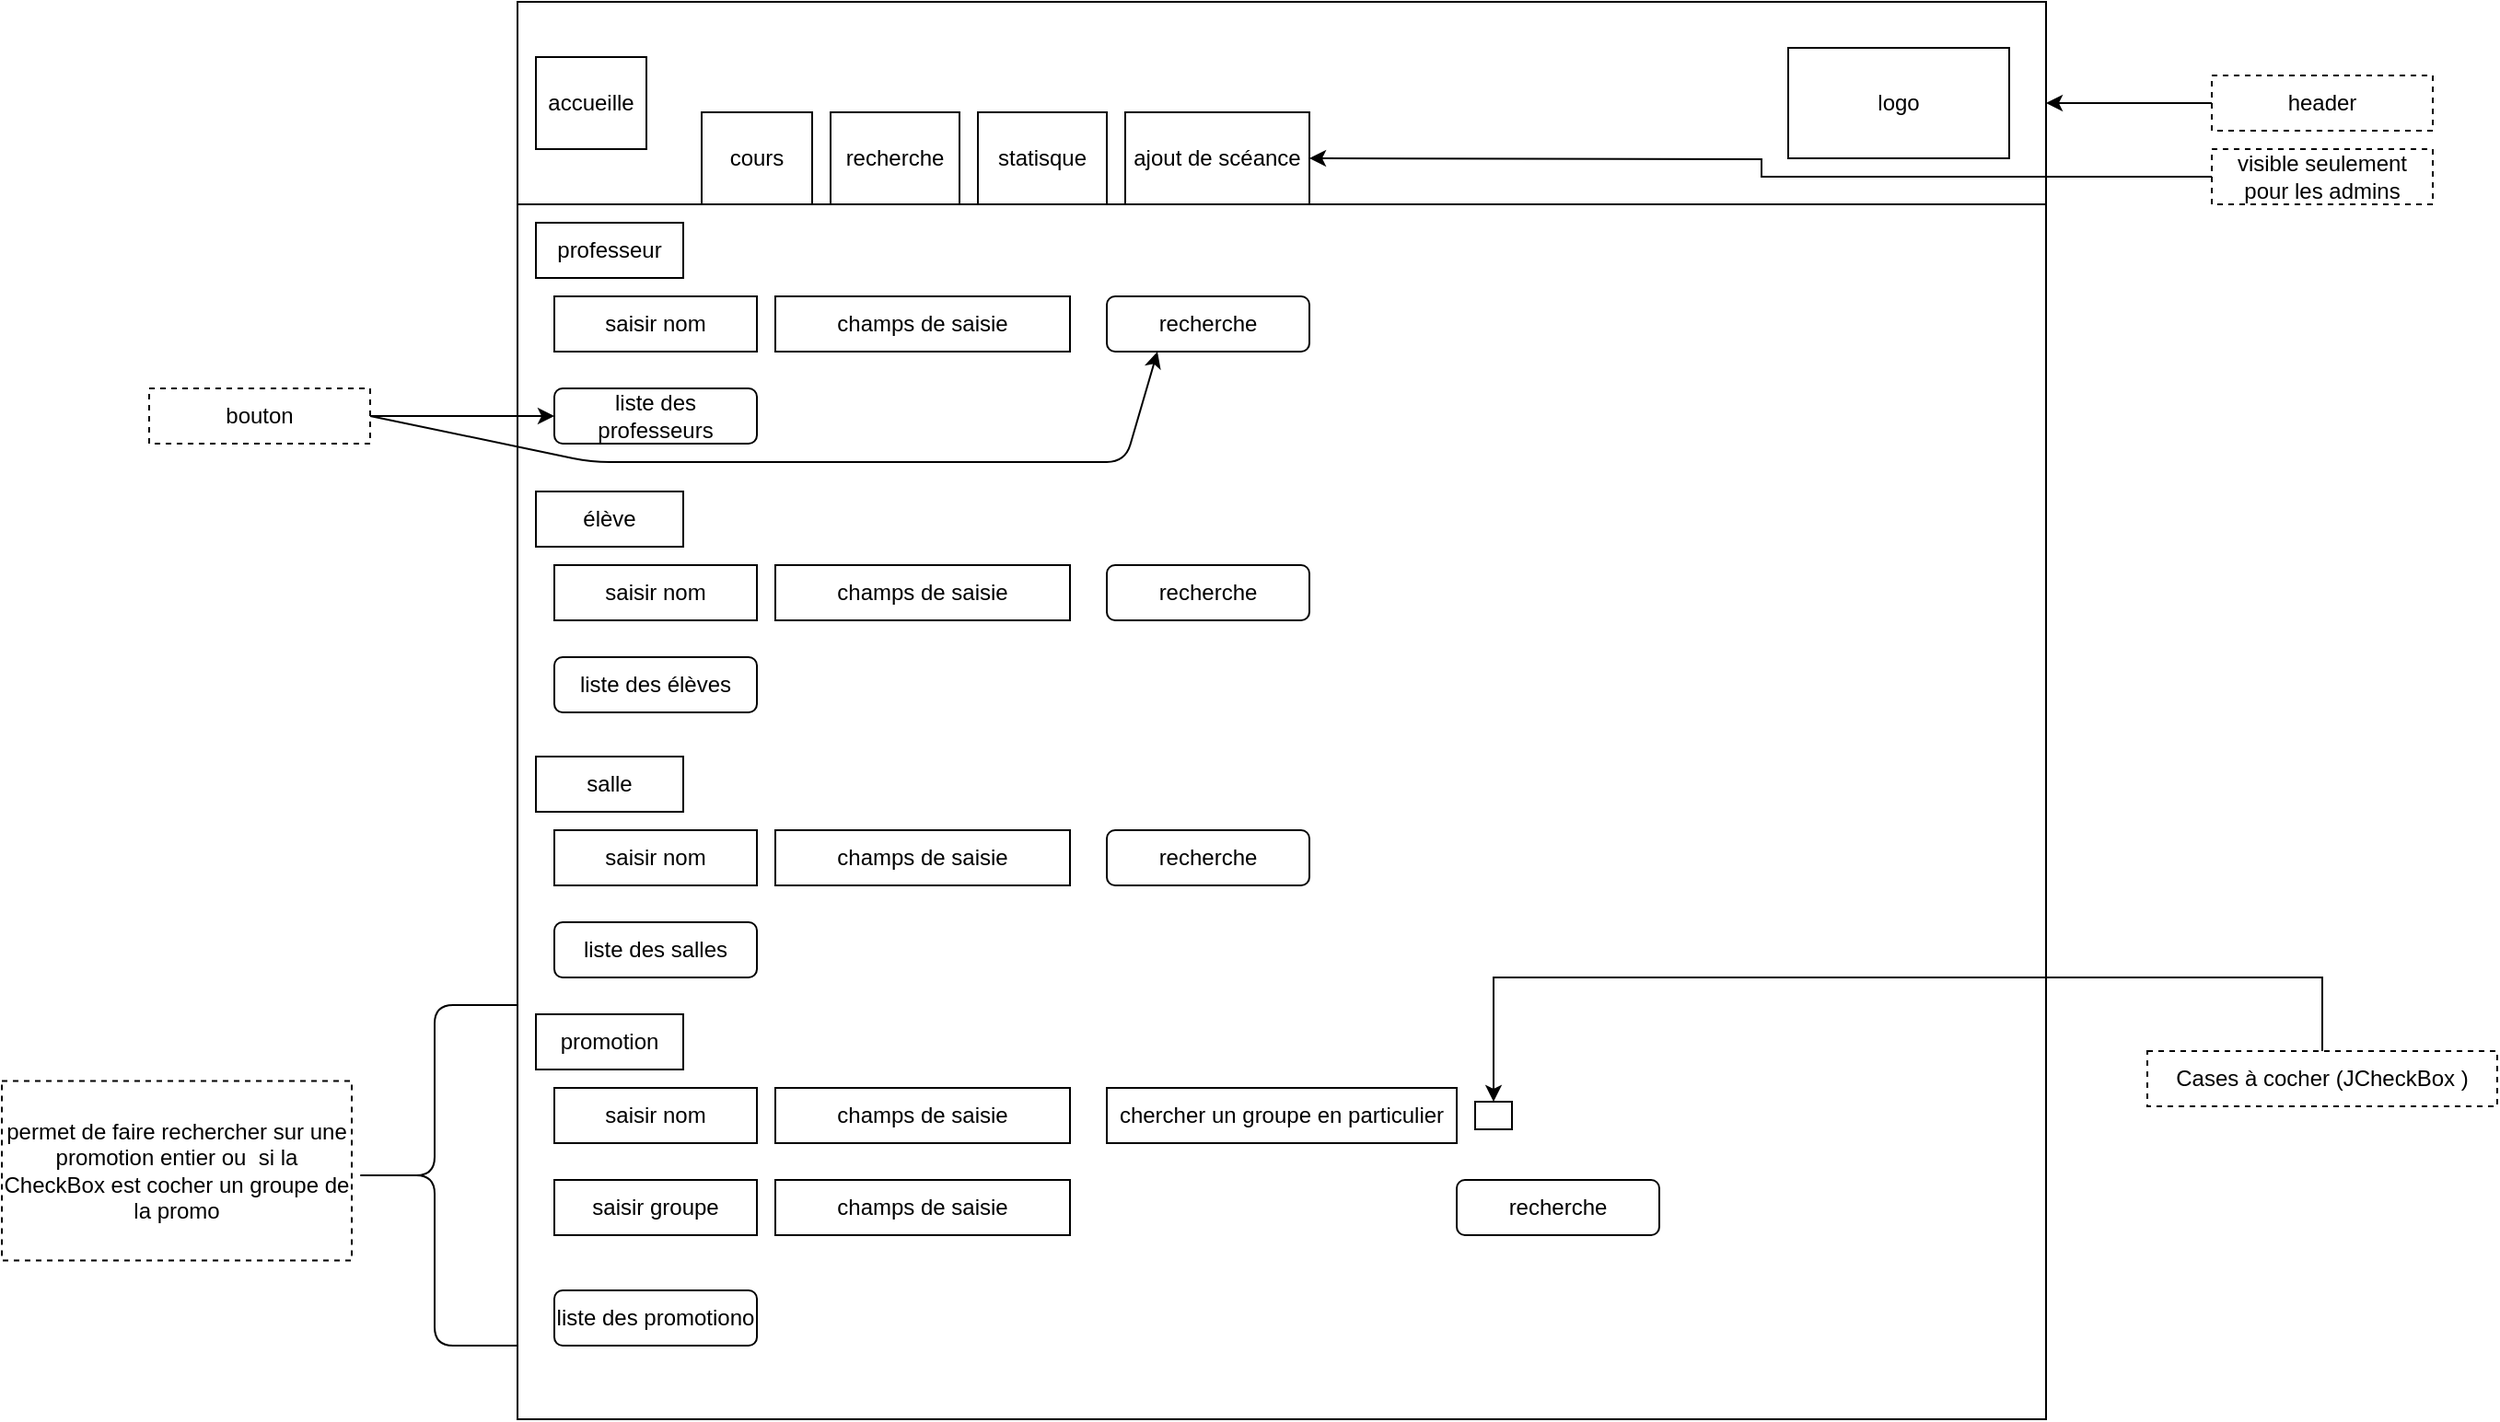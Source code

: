 <mxfile version="13.1.3" type="device"><diagram id="qHdaH0L9-e1_A0u_NHPi" name="Page-1"><mxGraphModel dx="2249" dy="791" grid="1" gridSize="10" guides="1" tooltips="1" connect="1" arrows="1" fold="1" page="1" pageScale="1" pageWidth="827" pageHeight="1169" math="0" shadow="0"><root><mxCell id="0"/><mxCell id="1" parent="0"/><mxCell id="d_F4TC11inhlqRPAxAIj-2" value="&lt;div&gt;&lt;br&gt;&lt;/div&gt;" style="rounded=0;whiteSpace=wrap;html=1;" parent="1" vertex="1"><mxGeometry width="830" height="110" as="geometry"/></mxCell><mxCell id="d_F4TC11inhlqRPAxAIj-3" value="header" style="rounded=0;whiteSpace=wrap;html=1;dashed=1;" parent="1" vertex="1"><mxGeometry x="920" y="40" width="120" height="30" as="geometry"/></mxCell><mxCell id="d_F4TC11inhlqRPAxAIj-4" value="" style="endArrow=classic;html=1;exitX=0;exitY=0.5;exitDx=0;exitDy=0;entryX=1;entryY=0.5;entryDx=0;entryDy=0;" parent="1" source="d_F4TC11inhlqRPAxAIj-3" target="d_F4TC11inhlqRPAxAIj-2" edge="1"><mxGeometry width="50" height="50" relative="1" as="geometry"><mxPoint x="390" y="400" as="sourcePoint"/><mxPoint x="440" y="350" as="targetPoint"/></mxGeometry></mxCell><mxCell id="d_F4TC11inhlqRPAxAIj-5" value="accueille" style="rounded=0;whiteSpace=wrap;html=1;" parent="1" vertex="1"><mxGeometry x="10" y="30" width="60" height="50" as="geometry"/></mxCell><mxCell id="d_F4TC11inhlqRPAxAIj-6" value="logo" style="rounded=0;whiteSpace=wrap;html=1;" parent="1" vertex="1"><mxGeometry x="690" y="25" width="120" height="60" as="geometry"/></mxCell><mxCell id="d_F4TC11inhlqRPAxAIj-8" value="cours" style="rounded=0;whiteSpace=wrap;html=1;" parent="1" vertex="1"><mxGeometry x="100" y="60" width="60" height="50" as="geometry"/></mxCell><mxCell id="d_F4TC11inhlqRPAxAIj-9" value="recherche" style="rounded=0;whiteSpace=wrap;html=1;" parent="1" vertex="1"><mxGeometry x="170" y="60" width="70" height="50" as="geometry"/></mxCell><mxCell id="d_F4TC11inhlqRPAxAIj-11" value="statisque" style="rounded=0;whiteSpace=wrap;html=1;" parent="1" vertex="1"><mxGeometry x="250" y="60" width="70" height="50" as="geometry"/></mxCell><mxCell id="1NC0f30uFiRiOb3VKtSi-8" value="" style="rounded=0;whiteSpace=wrap;html=1;" parent="1" vertex="1"><mxGeometry y="110" width="830" height="660" as="geometry"/></mxCell><mxCell id="1NC0f30uFiRiOb3VKtSi-9" value="professeur" style="rounded=0;whiteSpace=wrap;html=1;" parent="1" vertex="1"><mxGeometry x="10" y="120" width="80" height="30" as="geometry"/></mxCell><mxCell id="1NC0f30uFiRiOb3VKtSi-10" value="élève" style="rounded=0;whiteSpace=wrap;html=1;" parent="1" vertex="1"><mxGeometry x="10" y="266" width="80" height="30" as="geometry"/></mxCell><mxCell id="1NC0f30uFiRiOb3VKtSi-11" value="saisir nom" style="rounded=0;whiteSpace=wrap;html=1;" parent="1" vertex="1"><mxGeometry x="20" y="160" width="110" height="30" as="geometry"/></mxCell><mxCell id="1NC0f30uFiRiOb3VKtSi-12" value="champs de saisie" style="rounded=0;whiteSpace=wrap;html=1;" parent="1" vertex="1"><mxGeometry x="140" y="160" width="160" height="30" as="geometry"/></mxCell><mxCell id="1NC0f30uFiRiOb3VKtSi-14" value="liste des professeurs" style="rounded=1;whiteSpace=wrap;html=1;" parent="1" vertex="1"><mxGeometry x="20" y="210" width="110" height="30" as="geometry"/></mxCell><mxCell id="1NC0f30uFiRiOb3VKtSi-15" value="bouton" style="rounded=0;whiteSpace=wrap;html=1;dashed=1;" parent="1" vertex="1"><mxGeometry x="-200" y="210" width="120" height="30" as="geometry"/></mxCell><mxCell id="1NC0f30uFiRiOb3VKtSi-16" value="" style="endArrow=classic;html=1;exitX=1;exitY=0.5;exitDx=0;exitDy=0;entryX=0;entryY=0.5;entryDx=0;entryDy=0;" parent="1" source="1NC0f30uFiRiOb3VKtSi-15" target="1NC0f30uFiRiOb3VKtSi-14" edge="1"><mxGeometry width="50" height="50" relative="1" as="geometry"><mxPoint x="420" y="350" as="sourcePoint"/><mxPoint x="470" y="300" as="targetPoint"/></mxGeometry></mxCell><mxCell id="1NC0f30uFiRiOb3VKtSi-17" value="champs de saisie" style="rounded=0;whiteSpace=wrap;html=1;" parent="1" vertex="1"><mxGeometry x="140" y="306" width="160" height="30" as="geometry"/></mxCell><mxCell id="1NC0f30uFiRiOb3VKtSi-18" value="liste des élèves" style="rounded=1;whiteSpace=wrap;html=1;" parent="1" vertex="1"><mxGeometry x="20" y="356" width="110" height="30" as="geometry"/></mxCell><mxCell id="1NC0f30uFiRiOb3VKtSi-19" value="saisir nom" style="rounded=0;whiteSpace=wrap;html=1;" parent="1" vertex="1"><mxGeometry x="20" y="306" width="110" height="30" as="geometry"/></mxCell><mxCell id="1NC0f30uFiRiOb3VKtSi-22" value="recherche" style="rounded=1;whiteSpace=wrap;html=1;" parent="1" vertex="1"><mxGeometry x="320" y="160" width="110" height="30" as="geometry"/></mxCell><mxCell id="1NC0f30uFiRiOb3VKtSi-23" value="recherche" style="rounded=1;whiteSpace=wrap;html=1;" parent="1" vertex="1"><mxGeometry x="320" y="306" width="110" height="30" as="geometry"/></mxCell><mxCell id="1NC0f30uFiRiOb3VKtSi-25" value="" style="endArrow=classic;html=1;exitX=1;exitY=0.5;exitDx=0;exitDy=0;entryX=0.25;entryY=1;entryDx=0;entryDy=0;" parent="1" source="1NC0f30uFiRiOb3VKtSi-15" target="1NC0f30uFiRiOb3VKtSi-22" edge="1"><mxGeometry width="50" height="50" relative="1" as="geometry"><mxPoint x="420" y="350" as="sourcePoint"/><mxPoint x="470" y="300" as="targetPoint"/><Array as="points"><mxPoint x="40" y="250"/><mxPoint x="330" y="250"/></Array></mxGeometry></mxCell><mxCell id="1NC0f30uFiRiOb3VKtSi-26" value="salle" style="rounded=0;whiteSpace=wrap;html=1;" parent="1" vertex="1"><mxGeometry x="10" y="410" width="80" height="30" as="geometry"/></mxCell><mxCell id="1NC0f30uFiRiOb3VKtSi-27" value="champs de saisie" style="rounded=0;whiteSpace=wrap;html=1;" parent="1" vertex="1"><mxGeometry x="140" y="450" width="160" height="30" as="geometry"/></mxCell><mxCell id="1NC0f30uFiRiOb3VKtSi-28" value="liste des salles" style="rounded=1;whiteSpace=wrap;html=1;" parent="1" vertex="1"><mxGeometry x="20" y="500" width="110" height="30" as="geometry"/></mxCell><mxCell id="1NC0f30uFiRiOb3VKtSi-29" value="saisir nom" style="rounded=0;whiteSpace=wrap;html=1;" parent="1" vertex="1"><mxGeometry x="20" y="450" width="110" height="30" as="geometry"/></mxCell><mxCell id="1NC0f30uFiRiOb3VKtSi-30" value="recherche" style="rounded=1;whiteSpace=wrap;html=1;" parent="1" vertex="1"><mxGeometry x="320" y="450" width="110" height="30" as="geometry"/></mxCell><mxCell id="1NC0f30uFiRiOb3VKtSi-37" value="promotion" style="rounded=0;whiteSpace=wrap;html=1;" parent="1" vertex="1"><mxGeometry x="10" y="550" width="80" height="30" as="geometry"/></mxCell><mxCell id="1NC0f30uFiRiOb3VKtSi-38" value="champs de saisie" style="rounded=0;whiteSpace=wrap;html=1;" parent="1" vertex="1"><mxGeometry x="140" y="590" width="160" height="30" as="geometry"/></mxCell><mxCell id="1NC0f30uFiRiOb3VKtSi-39" value="liste des promotiono" style="rounded=1;whiteSpace=wrap;html=1;" parent="1" vertex="1"><mxGeometry x="20" y="700" width="110" height="30" as="geometry"/></mxCell><mxCell id="1NC0f30uFiRiOb3VKtSi-40" value="saisir nom" style="rounded=0;whiteSpace=wrap;html=1;" parent="1" vertex="1"><mxGeometry x="20" y="590" width="110" height="30" as="geometry"/></mxCell><mxCell id="1NC0f30uFiRiOb3VKtSi-41" value="recherche" style="rounded=1;whiteSpace=wrap;html=1;" parent="1" vertex="1"><mxGeometry x="510" y="640" width="110" height="30" as="geometry"/></mxCell><mxCell id="1NC0f30uFiRiOb3VKtSi-52" style="edgeStyle=orthogonalEdgeStyle;rounded=0;orthogonalLoop=1;jettySize=auto;html=1;entryX=0.5;entryY=0;entryDx=0;entryDy=0;" parent="1" source="1NC0f30uFiRiOb3VKtSi-43" target="1NC0f30uFiRiOb3VKtSi-51" edge="1"><mxGeometry relative="1" as="geometry"><Array as="points"><mxPoint x="980" y="530"/><mxPoint x="530" y="530"/></Array></mxGeometry></mxCell><mxCell id="1NC0f30uFiRiOb3VKtSi-43" value="Cases à cocher (JCheckBox )" style="rounded=0;whiteSpace=wrap;html=1;dashed=1;" parent="1" vertex="1"><mxGeometry x="885" y="570" width="190" height="30" as="geometry"/></mxCell><mxCell id="1NC0f30uFiRiOb3VKtSi-47" value="chercher un groupe en particulier" style="rounded=0;whiteSpace=wrap;html=1;" parent="1" vertex="1"><mxGeometry x="320" y="590" width="190" height="30" as="geometry"/></mxCell><mxCell id="1NC0f30uFiRiOb3VKtSi-51" value="" style="rounded=0;whiteSpace=wrap;html=1;" parent="1" vertex="1"><mxGeometry x="520" y="597.5" width="20" height="15" as="geometry"/></mxCell><mxCell id="1NC0f30uFiRiOb3VKtSi-56" value="saisir groupe" style="rounded=0;whiteSpace=wrap;html=1;" parent="1" vertex="1"><mxGeometry x="20" y="640" width="110" height="30" as="geometry"/></mxCell><mxCell id="1NC0f30uFiRiOb3VKtSi-57" value="champs de saisie" style="rounded=0;whiteSpace=wrap;html=1;" parent="1" vertex="1"><mxGeometry x="140" y="640" width="160" height="30" as="geometry"/></mxCell><mxCell id="1NC0f30uFiRiOb3VKtSi-59" value="permet de faire rechercher sur une promotion entier ou&amp;nbsp; si la CheckBox est cocher un groupe de la promo" style="rounded=0;whiteSpace=wrap;html=1;dashed=1;" parent="1" vertex="1"><mxGeometry x="-280" y="586.25" width="190" height="97.5" as="geometry"/></mxCell><mxCell id="1NC0f30uFiRiOb3VKtSi-60" value="" style="shape=curlyBracket;whiteSpace=wrap;html=1;rounded=1;" parent="1" vertex="1"><mxGeometry x="-90" y="545" width="90" height="185" as="geometry"/></mxCell><mxCell id="n4L8p7Oykb5UJsHd5cGk-1" style="edgeStyle=orthogonalEdgeStyle;rounded=0;orthogonalLoop=1;jettySize=auto;html=1;entryX=1;entryY=0.5;entryDx=0;entryDy=0;" edge="1" parent="1" source="n4L8p7Oykb5UJsHd5cGk-2"><mxGeometry relative="1" as="geometry"><mxPoint x="430" y="85" as="targetPoint"/></mxGeometry></mxCell><mxCell id="n4L8p7Oykb5UJsHd5cGk-2" value="visible seulement pour les admins" style="rounded=0;whiteSpace=wrap;html=1;dashed=1;" vertex="1" parent="1"><mxGeometry x="920" y="80" width="120" height="30" as="geometry"/></mxCell><mxCell id="n4L8p7Oykb5UJsHd5cGk-3" value="ajout de scéance" style="rounded=0;whiteSpace=wrap;html=1;" vertex="1" parent="1"><mxGeometry x="330" y="60" width="100" height="50" as="geometry"/></mxCell></root></mxGraphModel></diagram></mxfile>